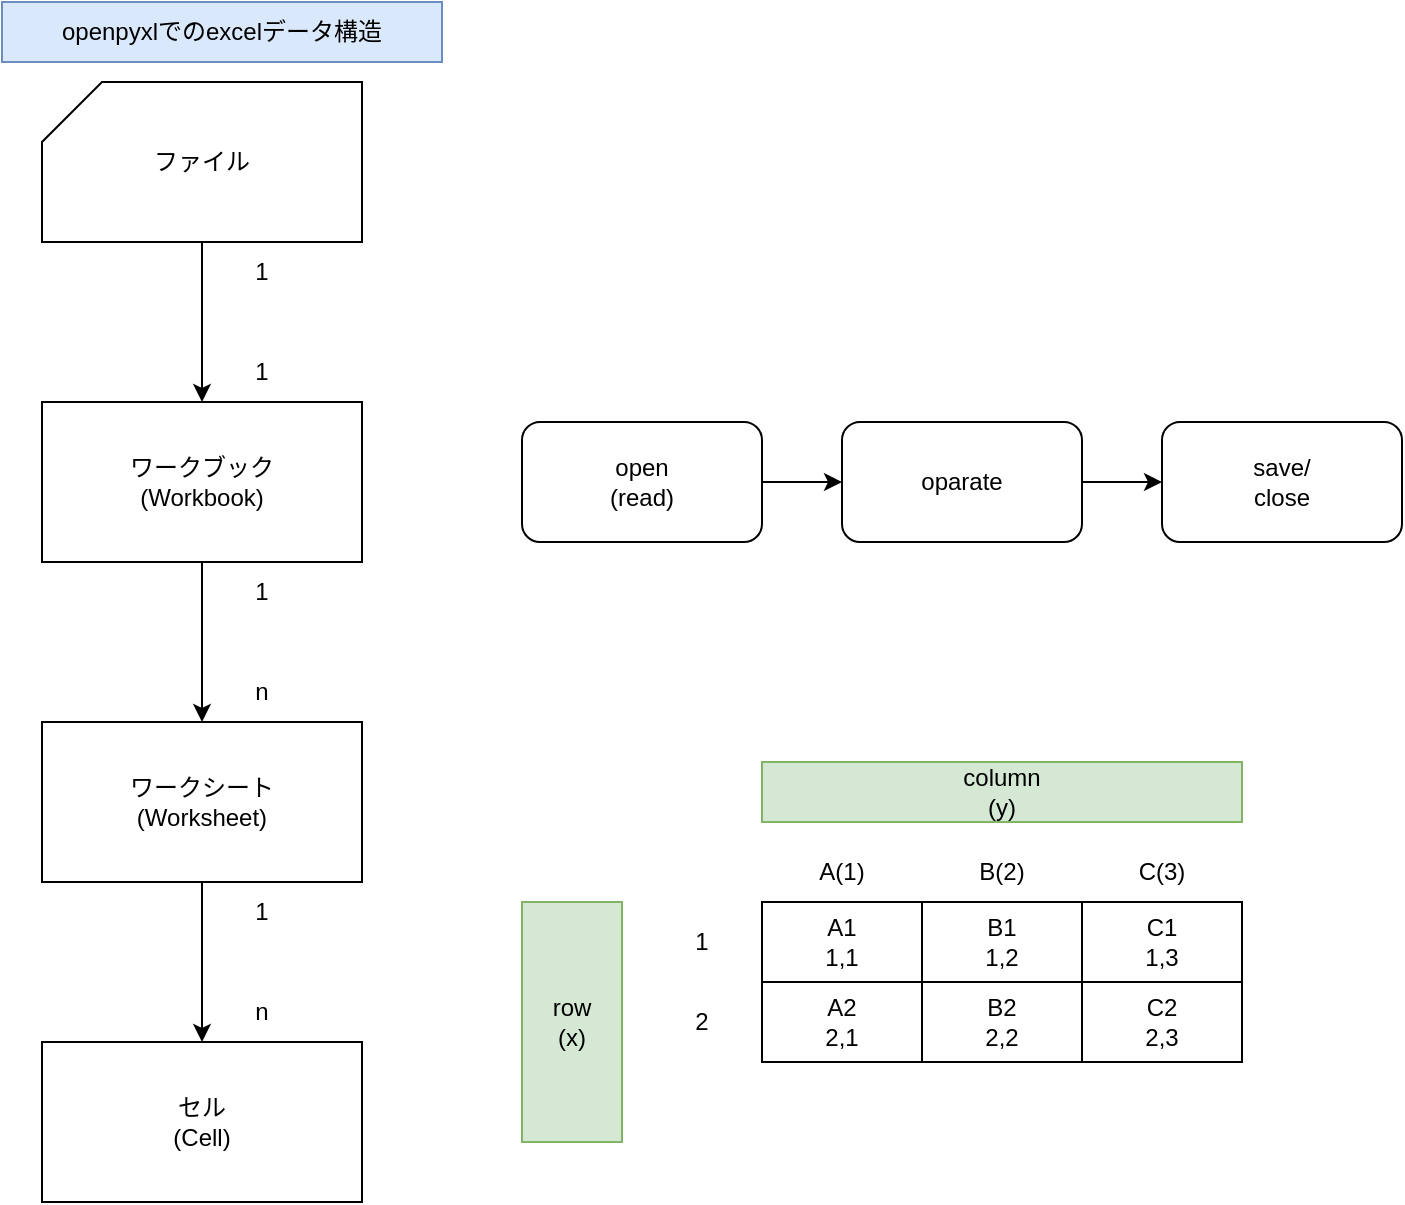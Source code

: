 <mxfile version="24.7.6">
  <diagram name="ページ1" id="RMm6oWlu2tzylvrkBwWp">
    <mxGraphModel dx="1007" dy="743" grid="1" gridSize="10" guides="1" tooltips="1" connect="1" arrows="1" fold="1" page="1" pageScale="1" pageWidth="827" pageHeight="1169" math="0" shadow="0">
      <root>
        <mxCell id="0" />
        <mxCell id="1" parent="0" />
        <mxCell id="VR2aySl7EQt6CaS8vKHN-1" value="ファイル" style="shape=card;whiteSpace=wrap;html=1;" vertex="1" parent="1">
          <mxGeometry x="80" y="120" width="160" height="80" as="geometry" />
        </mxCell>
        <mxCell id="VR2aySl7EQt6CaS8vKHN-2" value="ワークブック&lt;div&gt;(Workbook)&lt;/div&gt;" style="rounded=0;whiteSpace=wrap;html=1;" vertex="1" parent="1">
          <mxGeometry x="80" y="280" width="160" height="80" as="geometry" />
        </mxCell>
        <mxCell id="VR2aySl7EQt6CaS8vKHN-3" value="" style="endArrow=classic;html=1;rounded=0;exitX=0.5;exitY=1;exitDx=0;exitDy=0;exitPerimeter=0;entryX=0.5;entryY=0;entryDx=0;entryDy=0;" edge="1" parent="1" source="VR2aySl7EQt6CaS8vKHN-1" target="VR2aySl7EQt6CaS8vKHN-2">
          <mxGeometry width="50" height="50" relative="1" as="geometry">
            <mxPoint x="390" y="480" as="sourcePoint" />
            <mxPoint x="440" y="430" as="targetPoint" />
          </mxGeometry>
        </mxCell>
        <mxCell id="VR2aySl7EQt6CaS8vKHN-4" value="ワークシート&lt;div&gt;(Worksheet)&lt;/div&gt;" style="rounded=0;whiteSpace=wrap;html=1;" vertex="1" parent="1">
          <mxGeometry x="80" y="440" width="160" height="80" as="geometry" />
        </mxCell>
        <mxCell id="VR2aySl7EQt6CaS8vKHN-5" value="1" style="text;html=1;align=center;verticalAlign=middle;whiteSpace=wrap;rounded=0;" vertex="1" parent="1">
          <mxGeometry x="160" y="200" width="60" height="30" as="geometry" />
        </mxCell>
        <mxCell id="VR2aySl7EQt6CaS8vKHN-6" value="1" style="text;html=1;align=center;verticalAlign=middle;whiteSpace=wrap;rounded=0;" vertex="1" parent="1">
          <mxGeometry x="160" y="250" width="60" height="30" as="geometry" />
        </mxCell>
        <mxCell id="VR2aySl7EQt6CaS8vKHN-7" value="" style="endArrow=classic;html=1;rounded=0;exitX=0.5;exitY=1;exitDx=0;exitDy=0;exitPerimeter=0;entryX=0.5;entryY=0;entryDx=0;entryDy=0;" edge="1" parent="1">
          <mxGeometry width="50" height="50" relative="1" as="geometry">
            <mxPoint x="160" y="360" as="sourcePoint" />
            <mxPoint x="160" y="440" as="targetPoint" />
          </mxGeometry>
        </mxCell>
        <mxCell id="VR2aySl7EQt6CaS8vKHN-8" value="1" style="text;html=1;align=center;verticalAlign=middle;whiteSpace=wrap;rounded=0;" vertex="1" parent="1">
          <mxGeometry x="160" y="360" width="60" height="30" as="geometry" />
        </mxCell>
        <mxCell id="VR2aySl7EQt6CaS8vKHN-9" value="n" style="text;html=1;align=center;verticalAlign=middle;whiteSpace=wrap;rounded=0;" vertex="1" parent="1">
          <mxGeometry x="160" y="410" width="60" height="30" as="geometry" />
        </mxCell>
        <mxCell id="VR2aySl7EQt6CaS8vKHN-10" value="&lt;div&gt;セル&lt;/div&gt;&lt;div&gt;(Cell)&lt;/div&gt;" style="rounded=0;whiteSpace=wrap;html=1;" vertex="1" parent="1">
          <mxGeometry x="80" y="600" width="160" height="80" as="geometry" />
        </mxCell>
        <mxCell id="VR2aySl7EQt6CaS8vKHN-11" value="" style="endArrow=classic;html=1;rounded=0;exitX=0.5;exitY=1;exitDx=0;exitDy=0;exitPerimeter=0;entryX=0.5;entryY=0;entryDx=0;entryDy=0;" edge="1" parent="1">
          <mxGeometry width="50" height="50" relative="1" as="geometry">
            <mxPoint x="160" y="520" as="sourcePoint" />
            <mxPoint x="160" y="600" as="targetPoint" />
          </mxGeometry>
        </mxCell>
        <mxCell id="VR2aySl7EQt6CaS8vKHN-12" value="n" style="text;html=1;align=center;verticalAlign=middle;whiteSpace=wrap;rounded=0;" vertex="1" parent="1">
          <mxGeometry x="160" y="570" width="60" height="30" as="geometry" />
        </mxCell>
        <mxCell id="VR2aySl7EQt6CaS8vKHN-13" value="1" style="text;html=1;align=center;verticalAlign=middle;whiteSpace=wrap;rounded=0;" vertex="1" parent="1">
          <mxGeometry x="160" y="520" width="60" height="30" as="geometry" />
        </mxCell>
        <mxCell id="VR2aySl7EQt6CaS8vKHN-15" value="A1&lt;div&gt;1,1&lt;/div&gt;" style="rounded=0;whiteSpace=wrap;html=1;" vertex="1" parent="1">
          <mxGeometry x="440" y="530" width="80" height="40" as="geometry" />
        </mxCell>
        <mxCell id="VR2aySl7EQt6CaS8vKHN-16" value="B1&lt;div&gt;1,2&lt;/div&gt;" style="rounded=0;whiteSpace=wrap;html=1;" vertex="1" parent="1">
          <mxGeometry x="520" y="530" width="80" height="40" as="geometry" />
        </mxCell>
        <mxCell id="VR2aySl7EQt6CaS8vKHN-17" value="C1&lt;div&gt;1,3&lt;/div&gt;" style="rounded=0;whiteSpace=wrap;html=1;" vertex="1" parent="1">
          <mxGeometry x="600" y="530" width="80" height="40" as="geometry" />
        </mxCell>
        <mxCell id="VR2aySl7EQt6CaS8vKHN-18" value="C2&lt;div&gt;2,3&lt;/div&gt;" style="rounded=0;whiteSpace=wrap;html=1;" vertex="1" parent="1">
          <mxGeometry x="600" y="570" width="80" height="40" as="geometry" />
        </mxCell>
        <mxCell id="VR2aySl7EQt6CaS8vKHN-19" value="A2&lt;div&gt;2,1&lt;/div&gt;" style="rounded=0;whiteSpace=wrap;html=1;" vertex="1" parent="1">
          <mxGeometry x="440" y="570" width="80" height="40" as="geometry" />
        </mxCell>
        <mxCell id="VR2aySl7EQt6CaS8vKHN-20" value="B2&lt;div&gt;2,2&lt;/div&gt;" style="rounded=0;whiteSpace=wrap;html=1;" vertex="1" parent="1">
          <mxGeometry x="520" y="570" width="80" height="40" as="geometry" />
        </mxCell>
        <mxCell id="VR2aySl7EQt6CaS8vKHN-21" value="A(1)" style="text;html=1;align=center;verticalAlign=middle;whiteSpace=wrap;rounded=0;" vertex="1" parent="1">
          <mxGeometry x="450" y="500" width="60" height="30" as="geometry" />
        </mxCell>
        <mxCell id="VR2aySl7EQt6CaS8vKHN-22" value="B(2)" style="text;html=1;align=center;verticalAlign=middle;whiteSpace=wrap;rounded=0;" vertex="1" parent="1">
          <mxGeometry x="530" y="500" width="60" height="30" as="geometry" />
        </mxCell>
        <mxCell id="VR2aySl7EQt6CaS8vKHN-23" value="C(3)" style="text;html=1;align=center;verticalAlign=middle;whiteSpace=wrap;rounded=0;" vertex="1" parent="1">
          <mxGeometry x="610" y="500" width="60" height="30" as="geometry" />
        </mxCell>
        <mxCell id="VR2aySl7EQt6CaS8vKHN-24" value="1" style="text;html=1;align=center;verticalAlign=middle;whiteSpace=wrap;rounded=0;" vertex="1" parent="1">
          <mxGeometry x="380" y="535" width="60" height="30" as="geometry" />
        </mxCell>
        <mxCell id="VR2aySl7EQt6CaS8vKHN-25" value="2" style="text;html=1;align=center;verticalAlign=middle;whiteSpace=wrap;rounded=0;" vertex="1" parent="1">
          <mxGeometry x="380" y="575" width="60" height="30" as="geometry" />
        </mxCell>
        <mxCell id="VR2aySl7EQt6CaS8vKHN-26" value="column&lt;div&gt;(y)&lt;/div&gt;" style="text;html=1;align=center;verticalAlign=middle;whiteSpace=wrap;rounded=0;fillColor=#d5e8d4;strokeColor=#82b366;" vertex="1" parent="1">
          <mxGeometry x="440" y="460" width="240" height="30" as="geometry" />
        </mxCell>
        <mxCell id="VR2aySl7EQt6CaS8vKHN-28" value="row&lt;div&gt;(x)&lt;/div&gt;" style="text;html=1;align=center;verticalAlign=middle;whiteSpace=wrap;rounded=0;fillColor=#d5e8d4;strokeColor=#82b366;" vertex="1" parent="1">
          <mxGeometry x="320" y="530" width="50" height="120" as="geometry" />
        </mxCell>
        <mxCell id="VR2aySl7EQt6CaS8vKHN-30" value="open&lt;div&gt;(read)&lt;/div&gt;" style="rounded=1;whiteSpace=wrap;html=1;" vertex="1" parent="1">
          <mxGeometry x="320" y="290" width="120" height="60" as="geometry" />
        </mxCell>
        <mxCell id="VR2aySl7EQt6CaS8vKHN-31" value="oparate" style="rounded=1;whiteSpace=wrap;html=1;" vertex="1" parent="1">
          <mxGeometry x="480" y="290" width="120" height="60" as="geometry" />
        </mxCell>
        <mxCell id="VR2aySl7EQt6CaS8vKHN-32" value="&lt;div&gt;save/&lt;/div&gt;close" style="rounded=1;whiteSpace=wrap;html=1;" vertex="1" parent="1">
          <mxGeometry x="640" y="290" width="120" height="60" as="geometry" />
        </mxCell>
        <mxCell id="VR2aySl7EQt6CaS8vKHN-33" style="edgeStyle=orthogonalEdgeStyle;rounded=0;orthogonalLoop=1;jettySize=auto;html=1;exitX=1;exitY=0.5;exitDx=0;exitDy=0;entryX=0;entryY=0.5;entryDx=0;entryDy=0;" edge="1" parent="1" source="VR2aySl7EQt6CaS8vKHN-30" target="VR2aySl7EQt6CaS8vKHN-31">
          <mxGeometry relative="1" as="geometry" />
        </mxCell>
        <mxCell id="VR2aySl7EQt6CaS8vKHN-35" value="" style="endArrow=classic;html=1;rounded=0;exitX=1;exitY=0.5;exitDx=0;exitDy=0;entryX=0;entryY=0.5;entryDx=0;entryDy=0;" edge="1" parent="1" source="VR2aySl7EQt6CaS8vKHN-31" target="VR2aySl7EQt6CaS8vKHN-32">
          <mxGeometry width="50" height="50" relative="1" as="geometry">
            <mxPoint x="400" y="450" as="sourcePoint" />
            <mxPoint x="450" y="400" as="targetPoint" />
          </mxGeometry>
        </mxCell>
        <mxCell id="VR2aySl7EQt6CaS8vKHN-36" value="openpyxlでのexcelデータ構造" style="text;html=1;align=center;verticalAlign=middle;whiteSpace=wrap;rounded=0;fillColor=#dae8fc;strokeColor=#6c8ebf;" vertex="1" parent="1">
          <mxGeometry x="60" y="80" width="220" height="30" as="geometry" />
        </mxCell>
      </root>
    </mxGraphModel>
  </diagram>
</mxfile>
